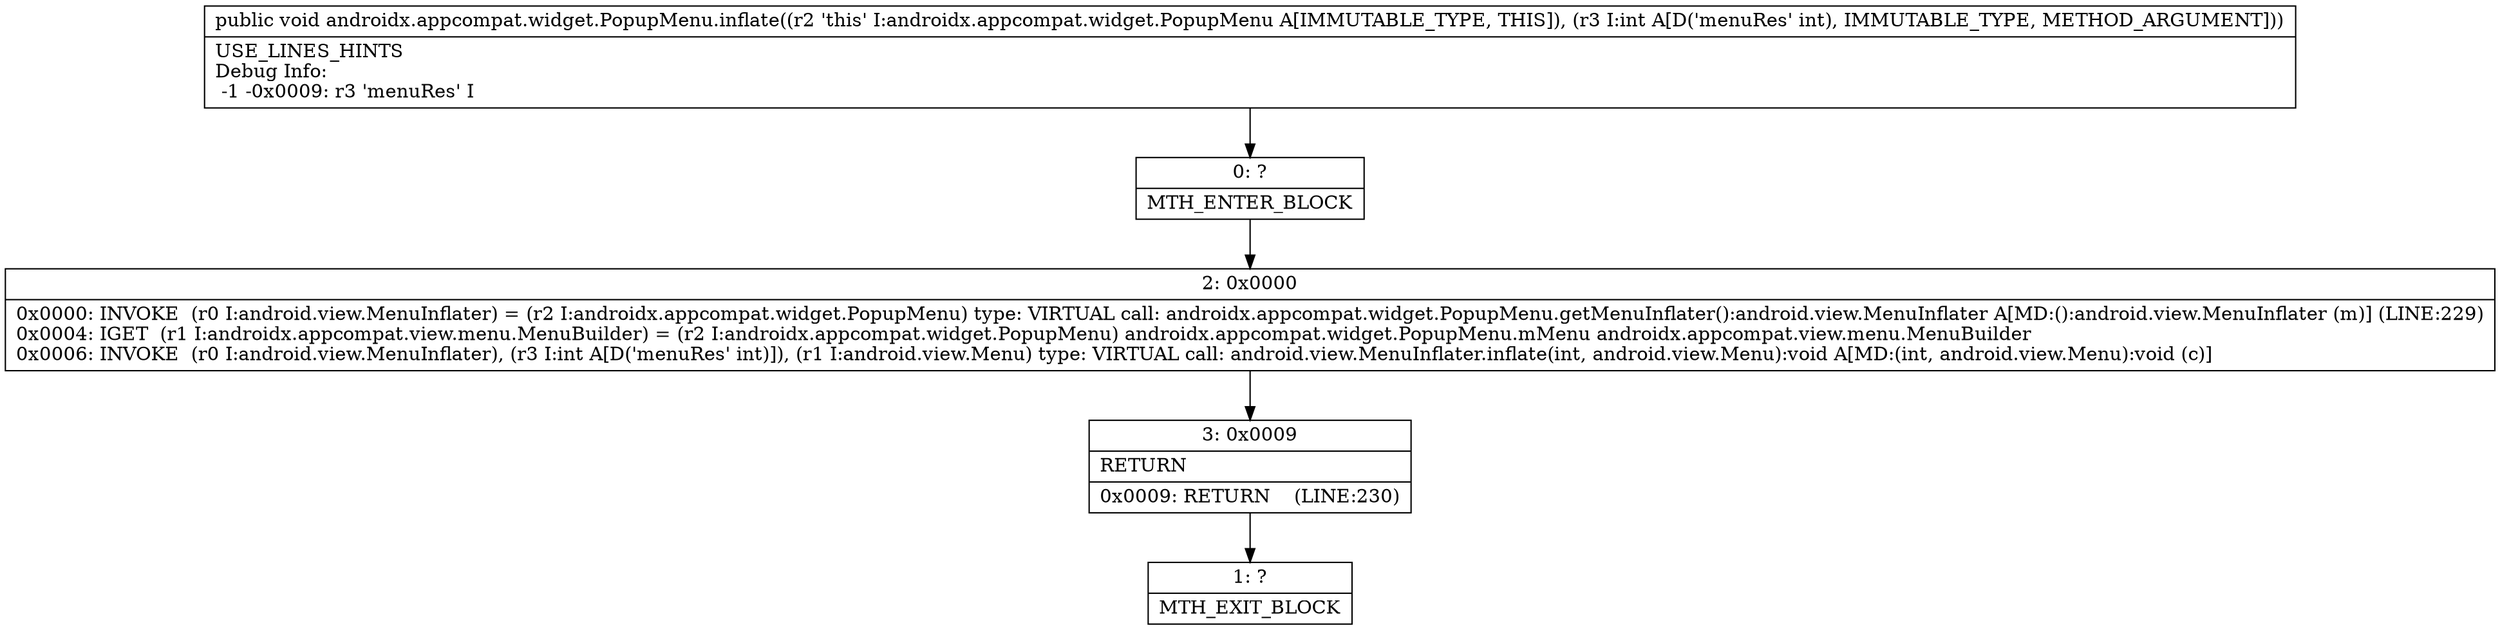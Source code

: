 digraph "CFG forandroidx.appcompat.widget.PopupMenu.inflate(I)V" {
Node_0 [shape=record,label="{0\:\ ?|MTH_ENTER_BLOCK\l}"];
Node_2 [shape=record,label="{2\:\ 0x0000|0x0000: INVOKE  (r0 I:android.view.MenuInflater) = (r2 I:androidx.appcompat.widget.PopupMenu) type: VIRTUAL call: androidx.appcompat.widget.PopupMenu.getMenuInflater():android.view.MenuInflater A[MD:():android.view.MenuInflater (m)] (LINE:229)\l0x0004: IGET  (r1 I:androidx.appcompat.view.menu.MenuBuilder) = (r2 I:androidx.appcompat.widget.PopupMenu) androidx.appcompat.widget.PopupMenu.mMenu androidx.appcompat.view.menu.MenuBuilder \l0x0006: INVOKE  (r0 I:android.view.MenuInflater), (r3 I:int A[D('menuRes' int)]), (r1 I:android.view.Menu) type: VIRTUAL call: android.view.MenuInflater.inflate(int, android.view.Menu):void A[MD:(int, android.view.Menu):void (c)]\l}"];
Node_3 [shape=record,label="{3\:\ 0x0009|RETURN\l|0x0009: RETURN    (LINE:230)\l}"];
Node_1 [shape=record,label="{1\:\ ?|MTH_EXIT_BLOCK\l}"];
MethodNode[shape=record,label="{public void androidx.appcompat.widget.PopupMenu.inflate((r2 'this' I:androidx.appcompat.widget.PopupMenu A[IMMUTABLE_TYPE, THIS]), (r3 I:int A[D('menuRes' int), IMMUTABLE_TYPE, METHOD_ARGUMENT]))  | USE_LINES_HINTS\lDebug Info:\l  \-1 \-0x0009: r3 'menuRes' I\l}"];
MethodNode -> Node_0;Node_0 -> Node_2;
Node_2 -> Node_3;
Node_3 -> Node_1;
}

